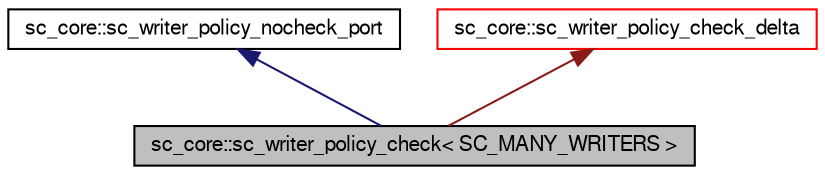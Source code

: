 digraph G
{
  edge [fontname="FreeSans",fontsize="10",labelfontname="FreeSans",labelfontsize="10"];
  node [fontname="FreeSans",fontsize="10",shape=record];
  Node1 [label="sc_core::sc_writer_policy_check\< SC_MANY_WRITERS \>",height=0.2,width=0.4,color="black", fillcolor="grey75", style="filled" fontcolor="black"];
  Node2 -> Node1 [dir=back,color="midnightblue",fontsize="10",style="solid",fontname="FreeSans"];
  Node2 [label="sc_core::sc_writer_policy_nocheck_port",height=0.2,width=0.4,color="black", fillcolor="white", style="filled",URL="$a00252.html"];
  Node3 -> Node1 [dir=back,color="firebrick4",fontsize="10",style="solid",fontname="FreeSans"];
  Node3 [label="sc_core::sc_writer_policy_check_delta",height=0.2,width=0.4,color="red", fillcolor="white", style="filled",URL="$a00249.html"];
}
